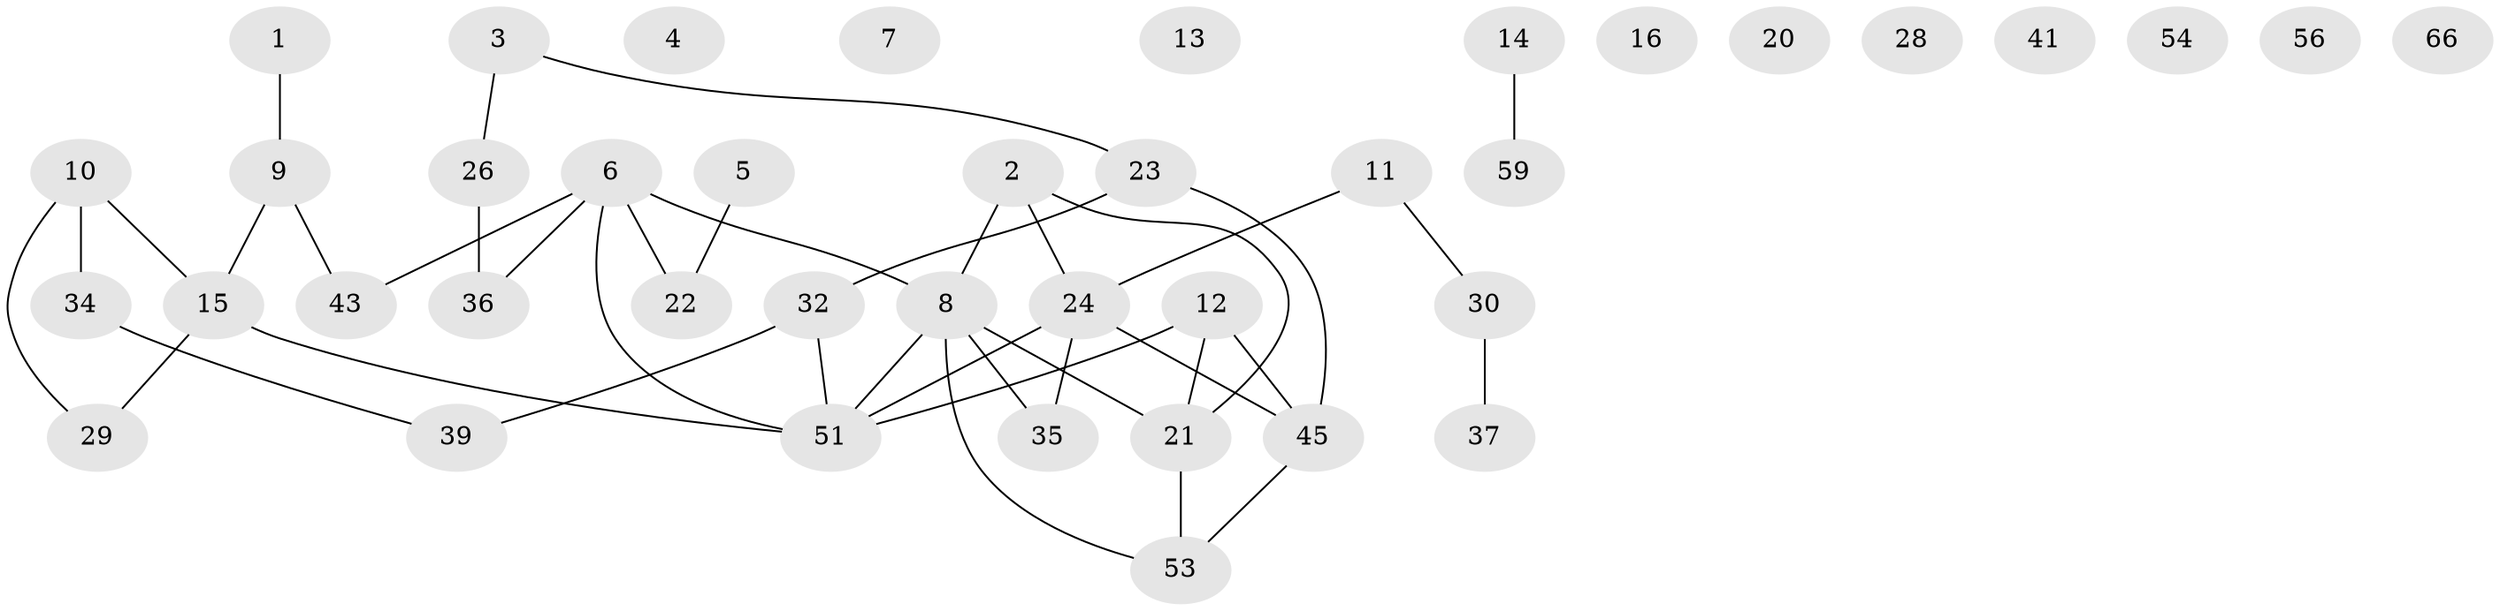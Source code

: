 // original degree distribution, {2: 0.35294117647058826, 3: 0.20588235294117646, 1: 0.17647058823529413, 0: 0.1323529411764706, 4: 0.1323529411764706}
// Generated by graph-tools (version 1.1) at 2025/16/03/04/25 18:16:44]
// undirected, 40 vertices, 41 edges
graph export_dot {
graph [start="1"]
  node [color=gray90,style=filled];
  1 [super="+62"];
  2;
  3 [super="+19"];
  4;
  5;
  6 [super="+48+52"];
  7;
  8 [super="+40+44+18"];
  9 [super="+33+17"];
  10 [super="+60"];
  11;
  12;
  13;
  14;
  15 [super="+55"];
  16;
  20;
  21 [super="+25"];
  22 [super="+27"];
  23 [super="+50+49"];
  24 [super="+47+38"];
  26;
  28;
  29;
  30 [super="+31"];
  32;
  34;
  35;
  36;
  37 [super="+67"];
  39;
  41;
  43;
  45 [super="+46"];
  51 [super="+58+64"];
  53 [super="+63+65"];
  54;
  56 [super="+57"];
  59;
  66;
  1 -- 9;
  2 -- 24;
  2 -- 21;
  2 -- 8;
  3 -- 26;
  3 -- 23;
  5 -- 22;
  6 -- 43;
  6 -- 51;
  6 -- 36;
  6 -- 8;
  6 -- 22;
  8 -- 35;
  8 -- 53;
  8 -- 21;
  8 -- 51;
  9 -- 15;
  9 -- 43;
  10 -- 34;
  10 -- 15;
  10 -- 29;
  11 -- 30;
  11 -- 24;
  12 -- 21;
  12 -- 45;
  12 -- 51;
  14 -- 59;
  15 -- 51;
  15 -- 29;
  21 -- 53;
  23 -- 32;
  23 -- 45;
  24 -- 51;
  24 -- 45;
  24 -- 35;
  26 -- 36;
  30 -- 37;
  32 -- 39;
  32 -- 51;
  34 -- 39;
  45 -- 53;
}
